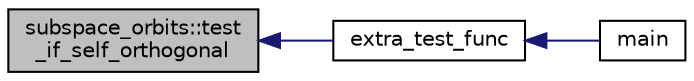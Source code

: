 digraph "subspace_orbits::test_if_self_orthogonal"
{
  edge [fontname="Helvetica",fontsize="10",labelfontname="Helvetica",labelfontsize="10"];
  node [fontname="Helvetica",fontsize="10",shape=record];
  rankdir="LR";
  Node2251 [label="subspace_orbits::test\l_if_self_orthogonal",height=0.2,width=0.4,color="black", fillcolor="grey75", style="filled", fontcolor="black"];
  Node2251 -> Node2252 [dir="back",color="midnightblue",fontsize="10",style="solid",fontname="Helvetica"];
  Node2252 [label="extra_test_func",height=0.2,width=0.4,color="black", fillcolor="white", style="filled",URL="$da/dd5/subspace__orbits__main_8_c.html#ad2f7f94724afe202bba758e5e93330e4"];
  Node2252 -> Node2253 [dir="back",color="midnightblue",fontsize="10",style="solid",fontname="Helvetica"];
  Node2253 [label="main",height=0.2,width=0.4,color="black", fillcolor="white", style="filled",URL="$da/dd5/subspace__orbits__main_8_c.html#a217dbf8b442f20279ea00b898af96f52"];
}
